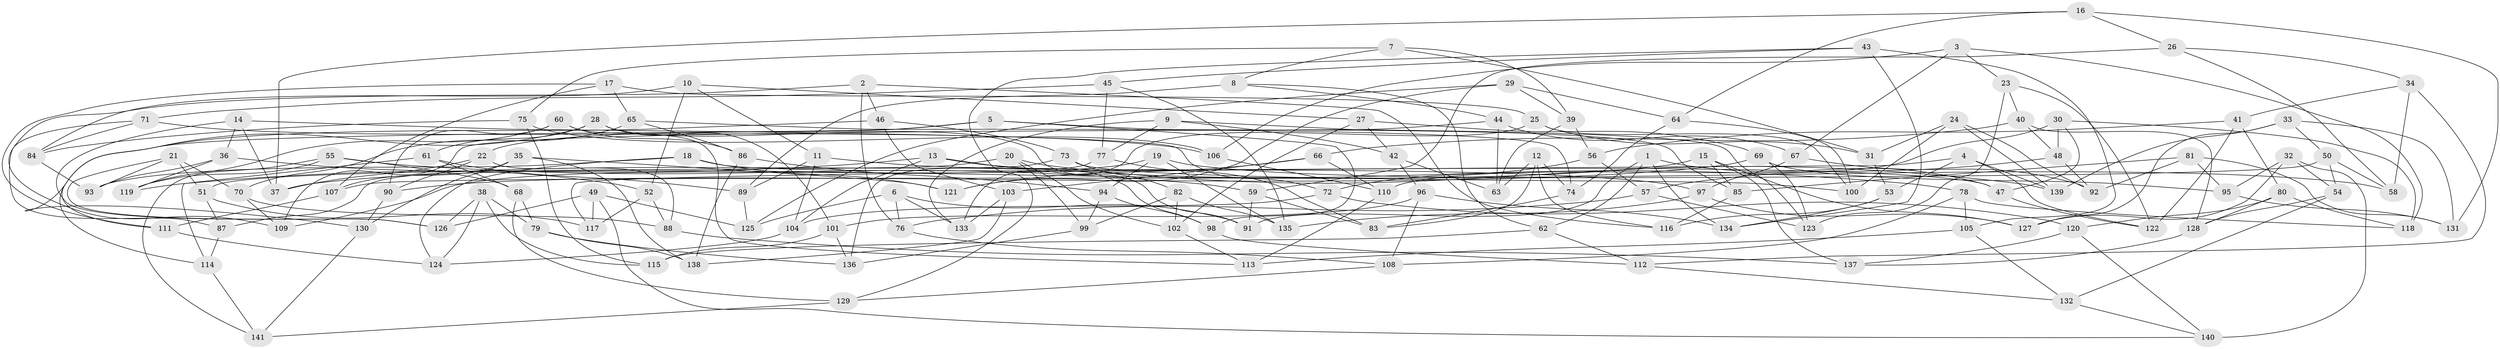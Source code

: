 // Generated by graph-tools (version 1.1) at 2025/50/03/09/25 03:50:43]
// undirected, 141 vertices, 282 edges
graph export_dot {
graph [start="1"]
  node [color=gray90,style=filled];
  1;
  2;
  3;
  4;
  5;
  6;
  7;
  8;
  9;
  10;
  11;
  12;
  13;
  14;
  15;
  16;
  17;
  18;
  19;
  20;
  21;
  22;
  23;
  24;
  25;
  26;
  27;
  28;
  29;
  30;
  31;
  32;
  33;
  34;
  35;
  36;
  37;
  38;
  39;
  40;
  41;
  42;
  43;
  44;
  45;
  46;
  47;
  48;
  49;
  50;
  51;
  52;
  53;
  54;
  55;
  56;
  57;
  58;
  59;
  60;
  61;
  62;
  63;
  64;
  65;
  66;
  67;
  68;
  69;
  70;
  71;
  72;
  73;
  74;
  75;
  76;
  77;
  78;
  79;
  80;
  81;
  82;
  83;
  84;
  85;
  86;
  87;
  88;
  89;
  90;
  91;
  92;
  93;
  94;
  95;
  96;
  97;
  98;
  99;
  100;
  101;
  102;
  103;
  104;
  105;
  106;
  107;
  108;
  109;
  110;
  111;
  112;
  113;
  114;
  115;
  116;
  117;
  118;
  119;
  120;
  121;
  122;
  123;
  124;
  125;
  126;
  127;
  128;
  129;
  130;
  131;
  132;
  133;
  134;
  135;
  136;
  137;
  138;
  139;
  140;
  141;
  1 -- 62;
  1 -- 91;
  1 -- 47;
  1 -- 134;
  2 -- 76;
  2 -- 109;
  2 -- 46;
  2 -- 116;
  3 -- 106;
  3 -- 118;
  3 -- 23;
  3 -- 67;
  4 -- 53;
  4 -- 122;
  4 -- 117;
  4 -- 139;
  5 -- 22;
  5 -- 85;
  5 -- 114;
  5 -- 98;
  6 -- 76;
  6 -- 125;
  6 -- 91;
  6 -- 133;
  7 -- 8;
  7 -- 31;
  7 -- 75;
  7 -- 39;
  8 -- 62;
  8 -- 89;
  8 -- 44;
  9 -- 77;
  9 -- 42;
  9 -- 133;
  9 -- 123;
  10 -- 84;
  10 -- 27;
  10 -- 11;
  10 -- 52;
  11 -- 89;
  11 -- 104;
  11 -- 97;
  12 -- 116;
  12 -- 83;
  12 -- 74;
  12 -- 63;
  13 -- 98;
  13 -- 104;
  13 -- 78;
  13 -- 119;
  14 -- 37;
  14 -- 72;
  14 -- 36;
  14 -- 126;
  15 -- 37;
  15 -- 137;
  15 -- 85;
  15 -- 127;
  16 -- 131;
  16 -- 26;
  16 -- 37;
  16 -- 64;
  17 -- 111;
  17 -- 25;
  17 -- 107;
  17 -- 65;
  18 -- 121;
  18 -- 93;
  18 -- 47;
  18 -- 124;
  19 -- 94;
  19 -- 58;
  19 -- 135;
  19 -- 109;
  20 -- 102;
  20 -- 99;
  20 -- 51;
  20 -- 139;
  21 -- 93;
  21 -- 70;
  21 -- 126;
  21 -- 51;
  22 -- 88;
  22 -- 37;
  22 -- 90;
  23 -- 40;
  23 -- 122;
  23 -- 123;
  24 -- 100;
  24 -- 31;
  24 -- 92;
  24 -- 139;
  25 -- 133;
  25 -- 100;
  25 -- 31;
  26 -- 34;
  26 -- 59;
  26 -- 58;
  27 -- 69;
  27 -- 42;
  27 -- 102;
  28 -- 130;
  28 -- 101;
  28 -- 61;
  28 -- 91;
  29 -- 39;
  29 -- 125;
  29 -- 121;
  29 -- 64;
  30 -- 110;
  30 -- 48;
  30 -- 47;
  30 -- 118;
  31 -- 53;
  32 -- 140;
  32 -- 54;
  32 -- 95;
  32 -- 127;
  33 -- 50;
  33 -- 131;
  33 -- 139;
  33 -- 127;
  34 -- 58;
  34 -- 41;
  34 -- 112;
  35 -- 138;
  35 -- 130;
  35 -- 107;
  35 -- 121;
  36 -- 52;
  36 -- 119;
  36 -- 93;
  38 -- 79;
  38 -- 126;
  38 -- 115;
  38 -- 124;
  39 -- 63;
  39 -- 56;
  40 -- 66;
  40 -- 48;
  40 -- 128;
  41 -- 122;
  41 -- 80;
  41 -- 56;
  42 -- 96;
  42 -- 63;
  43 -- 129;
  43 -- 45;
  43 -- 105;
  43 -- 134;
  44 -- 67;
  44 -- 109;
  44 -- 63;
  45 -- 77;
  45 -- 135;
  45 -- 71;
  46 -- 73;
  46 -- 103;
  46 -- 111;
  47 -- 122;
  48 -- 57;
  48 -- 92;
  49 -- 117;
  49 -- 126;
  49 -- 125;
  49 -- 140;
  50 -- 58;
  50 -- 54;
  50 -- 107;
  51 -- 117;
  51 -- 87;
  52 -- 117;
  52 -- 88;
  53 -- 116;
  53 -- 134;
  54 -- 128;
  54 -- 132;
  55 -- 68;
  55 -- 119;
  55 -- 141;
  55 -- 59;
  56 -- 72;
  56 -- 57;
  57 -- 76;
  57 -- 123;
  59 -- 83;
  59 -- 91;
  60 -- 90;
  60 -- 119;
  60 -- 113;
  60 -- 86;
  61 -- 114;
  61 -- 89;
  61 -- 68;
  62 -- 112;
  62 -- 115;
  64 -- 74;
  64 -- 100;
  65 -- 74;
  65 -- 86;
  65 -- 70;
  66 -- 103;
  66 -- 110;
  66 -- 121;
  67 -- 97;
  67 -- 92;
  68 -- 129;
  68 -- 79;
  69 -- 95;
  69 -- 123;
  69 -- 90;
  70 -- 88;
  70 -- 109;
  71 -- 84;
  71 -- 87;
  71 -- 106;
  72 -- 104;
  72 -- 120;
  73 -- 100;
  73 -- 87;
  73 -- 82;
  74 -- 83;
  75 -- 115;
  75 -- 106;
  75 -- 84;
  76 -- 108;
  77 -- 136;
  77 -- 83;
  78 -- 105;
  78 -- 108;
  78 -- 118;
  79 -- 138;
  79 -- 136;
  80 -- 128;
  80 -- 120;
  80 -- 118;
  81 -- 85;
  81 -- 95;
  81 -- 92;
  81 -- 131;
  82 -- 102;
  82 -- 99;
  82 -- 135;
  84 -- 93;
  85 -- 116;
  86 -- 94;
  86 -- 138;
  87 -- 114;
  88 -- 137;
  89 -- 125;
  90 -- 130;
  94 -- 99;
  94 -- 98;
  95 -- 131;
  96 -- 108;
  96 -- 101;
  96 -- 134;
  97 -- 135;
  97 -- 127;
  98 -- 112;
  99 -- 136;
  101 -- 136;
  101 -- 115;
  102 -- 113;
  103 -- 138;
  103 -- 133;
  104 -- 124;
  105 -- 132;
  105 -- 113;
  106 -- 110;
  107 -- 111;
  108 -- 129;
  110 -- 113;
  111 -- 124;
  112 -- 132;
  114 -- 141;
  120 -- 140;
  120 -- 137;
  128 -- 137;
  129 -- 141;
  130 -- 141;
  132 -- 140;
}
